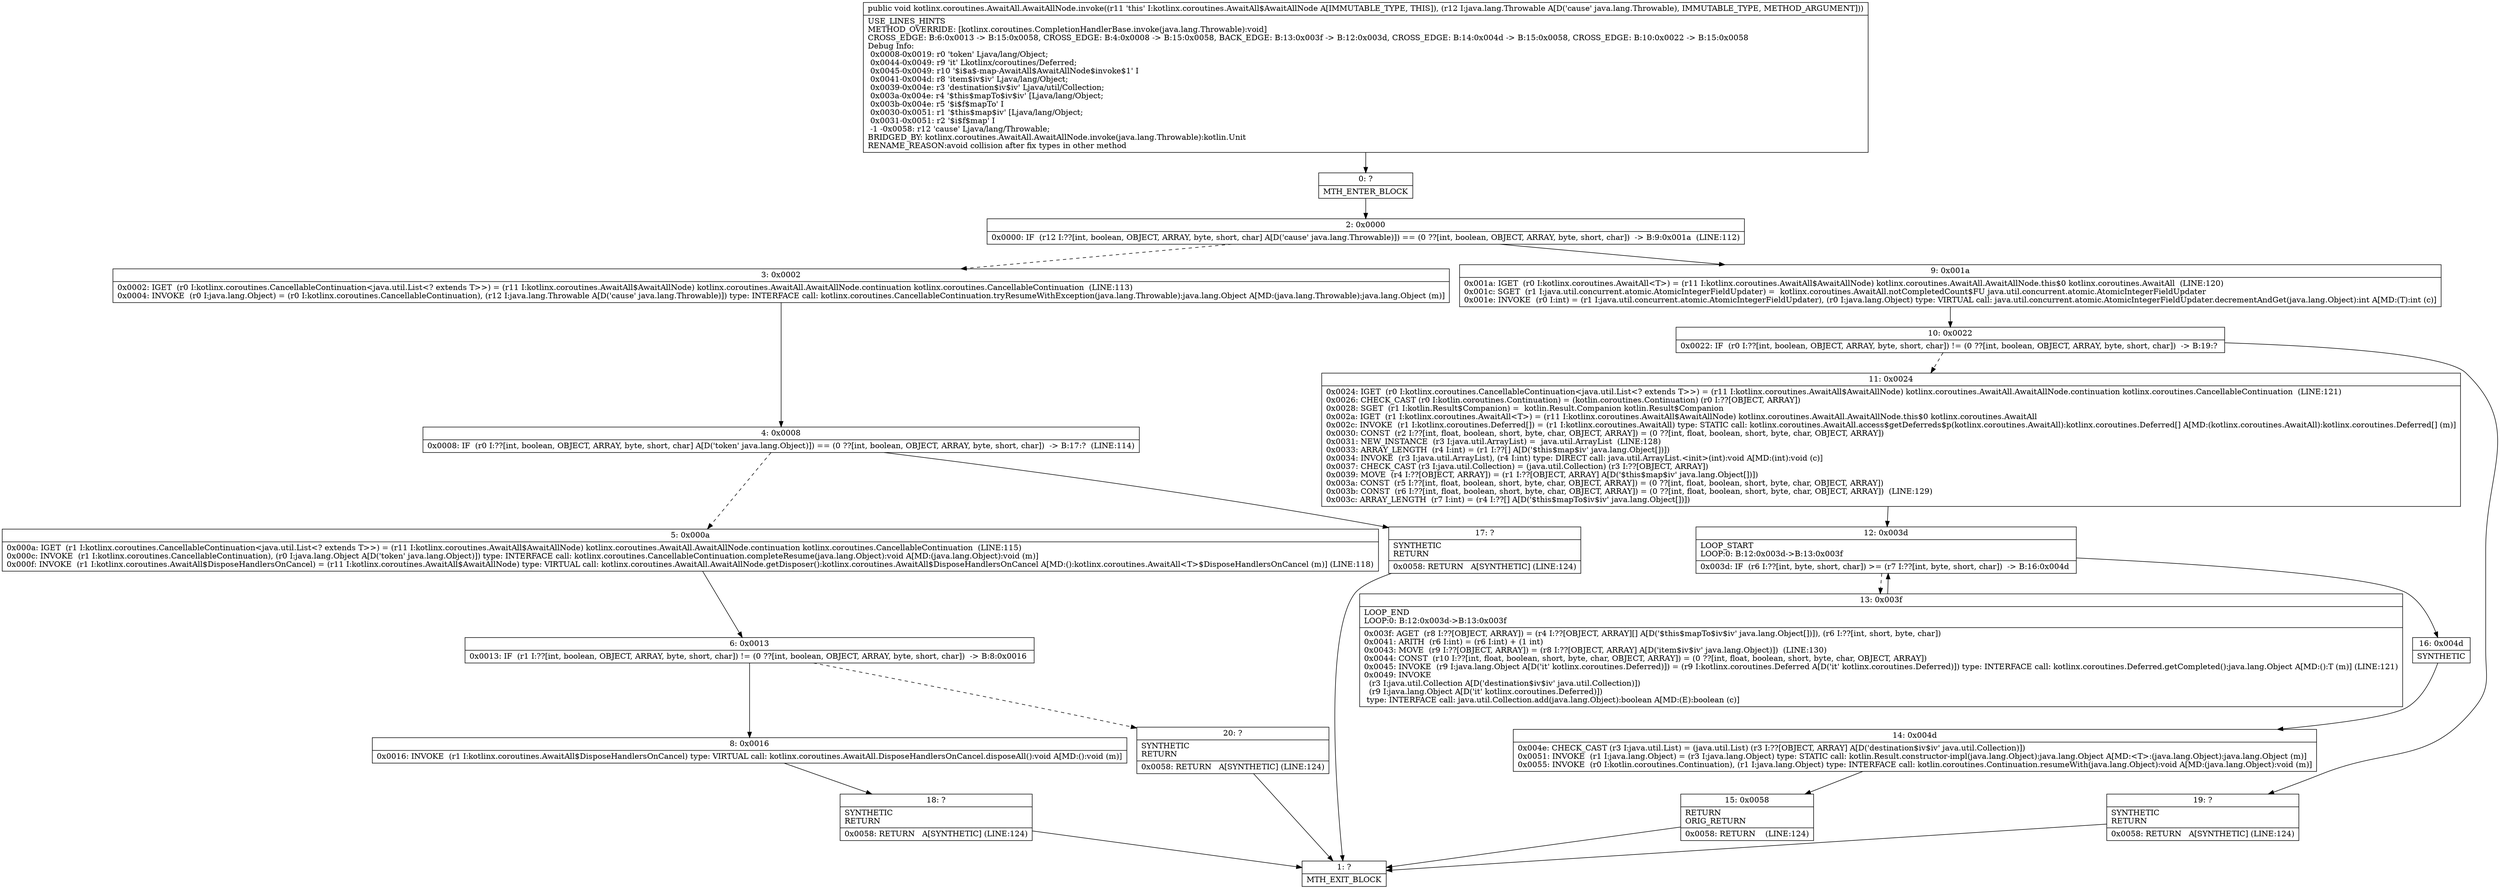 digraph "CFG forkotlinx.coroutines.AwaitAll.AwaitAllNode.invoke(Ljava\/lang\/Throwable;)V" {
Node_0 [shape=record,label="{0\:\ ?|MTH_ENTER_BLOCK\l}"];
Node_2 [shape=record,label="{2\:\ 0x0000|0x0000: IF  (r12 I:??[int, boolean, OBJECT, ARRAY, byte, short, char] A[D('cause' java.lang.Throwable)]) == (0 ??[int, boolean, OBJECT, ARRAY, byte, short, char])  \-\> B:9:0x001a  (LINE:112)\l}"];
Node_3 [shape=record,label="{3\:\ 0x0002|0x0002: IGET  (r0 I:kotlinx.coroutines.CancellableContinuation\<java.util.List\<? extends T\>\>) = (r11 I:kotlinx.coroutines.AwaitAll$AwaitAllNode) kotlinx.coroutines.AwaitAll.AwaitAllNode.continuation kotlinx.coroutines.CancellableContinuation  (LINE:113)\l0x0004: INVOKE  (r0 I:java.lang.Object) = (r0 I:kotlinx.coroutines.CancellableContinuation), (r12 I:java.lang.Throwable A[D('cause' java.lang.Throwable)]) type: INTERFACE call: kotlinx.coroutines.CancellableContinuation.tryResumeWithException(java.lang.Throwable):java.lang.Object A[MD:(java.lang.Throwable):java.lang.Object (m)]\l}"];
Node_4 [shape=record,label="{4\:\ 0x0008|0x0008: IF  (r0 I:??[int, boolean, OBJECT, ARRAY, byte, short, char] A[D('token' java.lang.Object)]) == (0 ??[int, boolean, OBJECT, ARRAY, byte, short, char])  \-\> B:17:?  (LINE:114)\l}"];
Node_5 [shape=record,label="{5\:\ 0x000a|0x000a: IGET  (r1 I:kotlinx.coroutines.CancellableContinuation\<java.util.List\<? extends T\>\>) = (r11 I:kotlinx.coroutines.AwaitAll$AwaitAllNode) kotlinx.coroutines.AwaitAll.AwaitAllNode.continuation kotlinx.coroutines.CancellableContinuation  (LINE:115)\l0x000c: INVOKE  (r1 I:kotlinx.coroutines.CancellableContinuation), (r0 I:java.lang.Object A[D('token' java.lang.Object)]) type: INTERFACE call: kotlinx.coroutines.CancellableContinuation.completeResume(java.lang.Object):void A[MD:(java.lang.Object):void (m)]\l0x000f: INVOKE  (r1 I:kotlinx.coroutines.AwaitAll$DisposeHandlersOnCancel) = (r11 I:kotlinx.coroutines.AwaitAll$AwaitAllNode) type: VIRTUAL call: kotlinx.coroutines.AwaitAll.AwaitAllNode.getDisposer():kotlinx.coroutines.AwaitAll$DisposeHandlersOnCancel A[MD:():kotlinx.coroutines.AwaitAll\<T\>$DisposeHandlersOnCancel (m)] (LINE:118)\l}"];
Node_6 [shape=record,label="{6\:\ 0x0013|0x0013: IF  (r1 I:??[int, boolean, OBJECT, ARRAY, byte, short, char]) != (0 ??[int, boolean, OBJECT, ARRAY, byte, short, char])  \-\> B:8:0x0016 \l}"];
Node_8 [shape=record,label="{8\:\ 0x0016|0x0016: INVOKE  (r1 I:kotlinx.coroutines.AwaitAll$DisposeHandlersOnCancel) type: VIRTUAL call: kotlinx.coroutines.AwaitAll.DisposeHandlersOnCancel.disposeAll():void A[MD:():void (m)]\l}"];
Node_18 [shape=record,label="{18\:\ ?|SYNTHETIC\lRETURN\l|0x0058: RETURN   A[SYNTHETIC] (LINE:124)\l}"];
Node_1 [shape=record,label="{1\:\ ?|MTH_EXIT_BLOCK\l}"];
Node_20 [shape=record,label="{20\:\ ?|SYNTHETIC\lRETURN\l|0x0058: RETURN   A[SYNTHETIC] (LINE:124)\l}"];
Node_17 [shape=record,label="{17\:\ ?|SYNTHETIC\lRETURN\l|0x0058: RETURN   A[SYNTHETIC] (LINE:124)\l}"];
Node_9 [shape=record,label="{9\:\ 0x001a|0x001a: IGET  (r0 I:kotlinx.coroutines.AwaitAll\<T\>) = (r11 I:kotlinx.coroutines.AwaitAll$AwaitAllNode) kotlinx.coroutines.AwaitAll.AwaitAllNode.this$0 kotlinx.coroutines.AwaitAll  (LINE:120)\l0x001c: SGET  (r1 I:java.util.concurrent.atomic.AtomicIntegerFieldUpdater) =  kotlinx.coroutines.AwaitAll.notCompletedCount$FU java.util.concurrent.atomic.AtomicIntegerFieldUpdater \l0x001e: INVOKE  (r0 I:int) = (r1 I:java.util.concurrent.atomic.AtomicIntegerFieldUpdater), (r0 I:java.lang.Object) type: VIRTUAL call: java.util.concurrent.atomic.AtomicIntegerFieldUpdater.decrementAndGet(java.lang.Object):int A[MD:(T):int (c)]\l}"];
Node_10 [shape=record,label="{10\:\ 0x0022|0x0022: IF  (r0 I:??[int, boolean, OBJECT, ARRAY, byte, short, char]) != (0 ??[int, boolean, OBJECT, ARRAY, byte, short, char])  \-\> B:19:? \l}"];
Node_11 [shape=record,label="{11\:\ 0x0024|0x0024: IGET  (r0 I:kotlinx.coroutines.CancellableContinuation\<java.util.List\<? extends T\>\>) = (r11 I:kotlinx.coroutines.AwaitAll$AwaitAllNode) kotlinx.coroutines.AwaitAll.AwaitAllNode.continuation kotlinx.coroutines.CancellableContinuation  (LINE:121)\l0x0026: CHECK_CAST (r0 I:kotlin.coroutines.Continuation) = (kotlin.coroutines.Continuation) (r0 I:??[OBJECT, ARRAY]) \l0x0028: SGET  (r1 I:kotlin.Result$Companion) =  kotlin.Result.Companion kotlin.Result$Companion \l0x002a: IGET  (r1 I:kotlinx.coroutines.AwaitAll\<T\>) = (r11 I:kotlinx.coroutines.AwaitAll$AwaitAllNode) kotlinx.coroutines.AwaitAll.AwaitAllNode.this$0 kotlinx.coroutines.AwaitAll \l0x002c: INVOKE  (r1 I:kotlinx.coroutines.Deferred[]) = (r1 I:kotlinx.coroutines.AwaitAll) type: STATIC call: kotlinx.coroutines.AwaitAll.access$getDeferreds$p(kotlinx.coroutines.AwaitAll):kotlinx.coroutines.Deferred[] A[MD:(kotlinx.coroutines.AwaitAll):kotlinx.coroutines.Deferred[] (m)]\l0x0030: CONST  (r2 I:??[int, float, boolean, short, byte, char, OBJECT, ARRAY]) = (0 ??[int, float, boolean, short, byte, char, OBJECT, ARRAY]) \l0x0031: NEW_INSTANCE  (r3 I:java.util.ArrayList) =  java.util.ArrayList  (LINE:128)\l0x0033: ARRAY_LENGTH  (r4 I:int) = (r1 I:??[] A[D('$this$map$iv' java.lang.Object[])]) \l0x0034: INVOKE  (r3 I:java.util.ArrayList), (r4 I:int) type: DIRECT call: java.util.ArrayList.\<init\>(int):void A[MD:(int):void (c)]\l0x0037: CHECK_CAST (r3 I:java.util.Collection) = (java.util.Collection) (r3 I:??[OBJECT, ARRAY]) \l0x0039: MOVE  (r4 I:??[OBJECT, ARRAY]) = (r1 I:??[OBJECT, ARRAY] A[D('$this$map$iv' java.lang.Object[])]) \l0x003a: CONST  (r5 I:??[int, float, boolean, short, byte, char, OBJECT, ARRAY]) = (0 ??[int, float, boolean, short, byte, char, OBJECT, ARRAY]) \l0x003b: CONST  (r6 I:??[int, float, boolean, short, byte, char, OBJECT, ARRAY]) = (0 ??[int, float, boolean, short, byte, char, OBJECT, ARRAY])  (LINE:129)\l0x003c: ARRAY_LENGTH  (r7 I:int) = (r4 I:??[] A[D('$this$mapTo$iv$iv' java.lang.Object[])]) \l}"];
Node_12 [shape=record,label="{12\:\ 0x003d|LOOP_START\lLOOP:0: B:12:0x003d\-\>B:13:0x003f\l|0x003d: IF  (r6 I:??[int, byte, short, char]) \>= (r7 I:??[int, byte, short, char])  \-\> B:16:0x004d \l}"];
Node_13 [shape=record,label="{13\:\ 0x003f|LOOP_END\lLOOP:0: B:12:0x003d\-\>B:13:0x003f\l|0x003f: AGET  (r8 I:??[OBJECT, ARRAY]) = (r4 I:??[OBJECT, ARRAY][] A[D('$this$mapTo$iv$iv' java.lang.Object[])]), (r6 I:??[int, short, byte, char]) \l0x0041: ARITH  (r6 I:int) = (r6 I:int) + (1 int) \l0x0043: MOVE  (r9 I:??[OBJECT, ARRAY]) = (r8 I:??[OBJECT, ARRAY] A[D('item$iv$iv' java.lang.Object)])  (LINE:130)\l0x0044: CONST  (r10 I:??[int, float, boolean, short, byte, char, OBJECT, ARRAY]) = (0 ??[int, float, boolean, short, byte, char, OBJECT, ARRAY]) \l0x0045: INVOKE  (r9 I:java.lang.Object A[D('it' kotlinx.coroutines.Deferred)]) = (r9 I:kotlinx.coroutines.Deferred A[D('it' kotlinx.coroutines.Deferred)]) type: INTERFACE call: kotlinx.coroutines.Deferred.getCompleted():java.lang.Object A[MD:():T (m)] (LINE:121)\l0x0049: INVOKE  \l  (r3 I:java.util.Collection A[D('destination$iv$iv' java.util.Collection)])\l  (r9 I:java.lang.Object A[D('it' kotlinx.coroutines.Deferred)])\l type: INTERFACE call: java.util.Collection.add(java.lang.Object):boolean A[MD:(E):boolean (c)]\l}"];
Node_16 [shape=record,label="{16\:\ 0x004d|SYNTHETIC\l}"];
Node_14 [shape=record,label="{14\:\ 0x004d|0x004e: CHECK_CAST (r3 I:java.util.List) = (java.util.List) (r3 I:??[OBJECT, ARRAY] A[D('destination$iv$iv' java.util.Collection)]) \l0x0051: INVOKE  (r1 I:java.lang.Object) = (r3 I:java.lang.Object) type: STATIC call: kotlin.Result.constructor\-impl(java.lang.Object):java.lang.Object A[MD:\<T\>:(java.lang.Object):java.lang.Object (m)]\l0x0055: INVOKE  (r0 I:kotlin.coroutines.Continuation), (r1 I:java.lang.Object) type: INTERFACE call: kotlin.coroutines.Continuation.resumeWith(java.lang.Object):void A[MD:(java.lang.Object):void (m)]\l}"];
Node_15 [shape=record,label="{15\:\ 0x0058|RETURN\lORIG_RETURN\l|0x0058: RETURN    (LINE:124)\l}"];
Node_19 [shape=record,label="{19\:\ ?|SYNTHETIC\lRETURN\l|0x0058: RETURN   A[SYNTHETIC] (LINE:124)\l}"];
MethodNode[shape=record,label="{public void kotlinx.coroutines.AwaitAll.AwaitAllNode.invoke((r11 'this' I:kotlinx.coroutines.AwaitAll$AwaitAllNode A[IMMUTABLE_TYPE, THIS]), (r12 I:java.lang.Throwable A[D('cause' java.lang.Throwable), IMMUTABLE_TYPE, METHOD_ARGUMENT]))  | USE_LINES_HINTS\lMETHOD_OVERRIDE: [kotlinx.coroutines.CompletionHandlerBase.invoke(java.lang.Throwable):void]\lCROSS_EDGE: B:6:0x0013 \-\> B:15:0x0058, CROSS_EDGE: B:4:0x0008 \-\> B:15:0x0058, BACK_EDGE: B:13:0x003f \-\> B:12:0x003d, CROSS_EDGE: B:14:0x004d \-\> B:15:0x0058, CROSS_EDGE: B:10:0x0022 \-\> B:15:0x0058\lDebug Info:\l  0x0008\-0x0019: r0 'token' Ljava\/lang\/Object;\l  0x0044\-0x0049: r9 'it' Lkotlinx\/coroutines\/Deferred;\l  0x0045\-0x0049: r10 '$i$a$\-map\-AwaitAll$AwaitAllNode$invoke$1' I\l  0x0041\-0x004d: r8 'item$iv$iv' Ljava\/lang\/Object;\l  0x0039\-0x004e: r3 'destination$iv$iv' Ljava\/util\/Collection;\l  0x003a\-0x004e: r4 '$this$mapTo$iv$iv' [Ljava\/lang\/Object;\l  0x003b\-0x004e: r5 '$i$f$mapTo' I\l  0x0030\-0x0051: r1 '$this$map$iv' [Ljava\/lang\/Object;\l  0x0031\-0x0051: r2 '$i$f$map' I\l  \-1 \-0x0058: r12 'cause' Ljava\/lang\/Throwable;\lBRIDGED_BY: kotlinx.coroutines.AwaitAll.AwaitAllNode.invoke(java.lang.Throwable):kotlin.Unit\lRENAME_REASON:avoid collision after fix types in other method\l}"];
MethodNode -> Node_0;Node_0 -> Node_2;
Node_2 -> Node_3[style=dashed];
Node_2 -> Node_9;
Node_3 -> Node_4;
Node_4 -> Node_5[style=dashed];
Node_4 -> Node_17;
Node_5 -> Node_6;
Node_6 -> Node_8;
Node_6 -> Node_20[style=dashed];
Node_8 -> Node_18;
Node_18 -> Node_1;
Node_20 -> Node_1;
Node_17 -> Node_1;
Node_9 -> Node_10;
Node_10 -> Node_11[style=dashed];
Node_10 -> Node_19;
Node_11 -> Node_12;
Node_12 -> Node_13[style=dashed];
Node_12 -> Node_16;
Node_13 -> Node_12;
Node_16 -> Node_14;
Node_14 -> Node_15;
Node_15 -> Node_1;
Node_19 -> Node_1;
}

